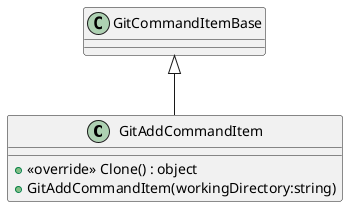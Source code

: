 @startuml
class GitAddCommandItem {
    + <<override>> Clone() : object
    + GitAddCommandItem(workingDirectory:string)
}
GitCommandItemBase <|-- GitAddCommandItem
@enduml
